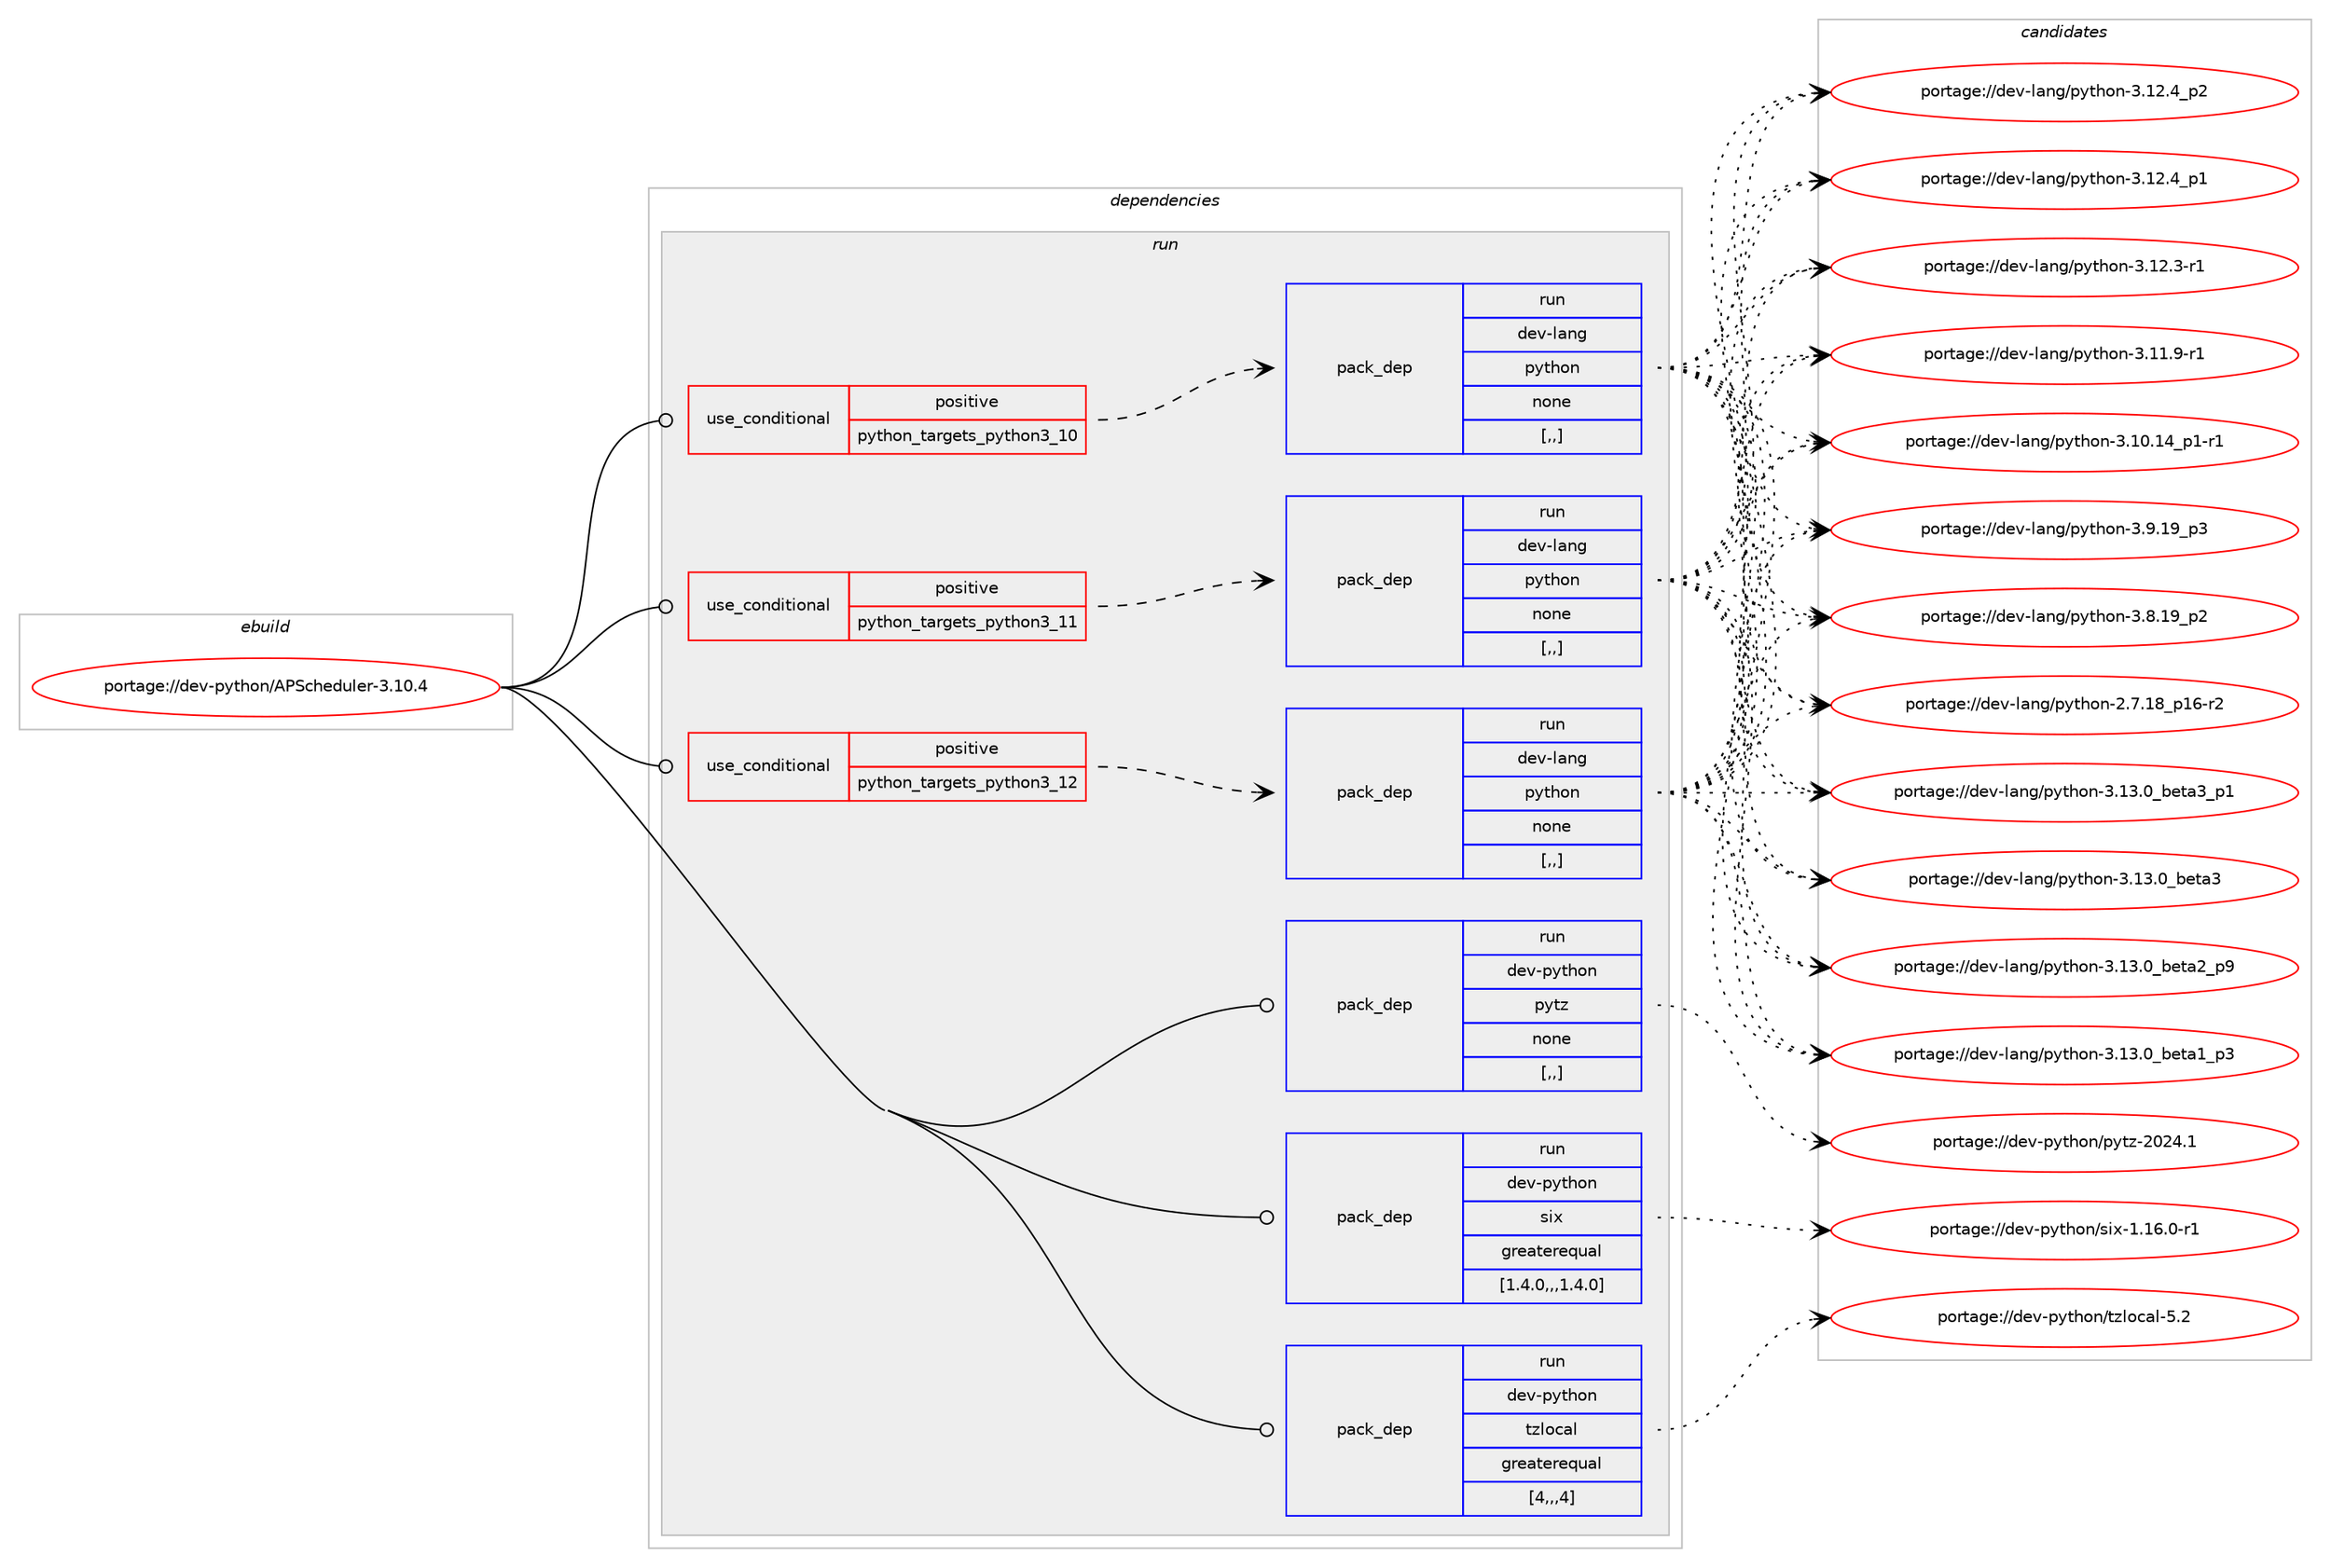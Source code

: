 digraph prolog {

# *************
# Graph options
# *************

newrank=true;
concentrate=true;
compound=true;
graph [rankdir=LR,fontname=Helvetica,fontsize=10,ranksep=1.5];#, ranksep=2.5, nodesep=0.2];
edge  [arrowhead=vee];
node  [fontname=Helvetica,fontsize=10];

# **********
# The ebuild
# **********

subgraph cluster_leftcol {
color=gray;
label=<<i>ebuild</i>>;
id [label="portage://dev-python/APScheduler-3.10.4", color=red, width=4, href="../dev-python/APScheduler-3.10.4.svg"];
}

# ****************
# The dependencies
# ****************

subgraph cluster_midcol {
color=gray;
label=<<i>dependencies</i>>;
subgraph cluster_compile {
fillcolor="#eeeeee";
style=filled;
label=<<i>compile</i>>;
}
subgraph cluster_compileandrun {
fillcolor="#eeeeee";
style=filled;
label=<<i>compile and run</i>>;
}
subgraph cluster_run {
fillcolor="#eeeeee";
style=filled;
label=<<i>run</i>>;
subgraph cond30388 {
dependency140512 [label=<<TABLE BORDER="0" CELLBORDER="1" CELLSPACING="0" CELLPADDING="4"><TR><TD ROWSPAN="3" CELLPADDING="10">use_conditional</TD></TR><TR><TD>positive</TD></TR><TR><TD>python_targets_python3_10</TD></TR></TABLE>>, shape=none, color=red];
subgraph pack108882 {
dependency140513 [label=<<TABLE BORDER="0" CELLBORDER="1" CELLSPACING="0" CELLPADDING="4" WIDTH="220"><TR><TD ROWSPAN="6" CELLPADDING="30">pack_dep</TD></TR><TR><TD WIDTH="110">run</TD></TR><TR><TD>dev-lang</TD></TR><TR><TD>python</TD></TR><TR><TD>none</TD></TR><TR><TD>[,,]</TD></TR></TABLE>>, shape=none, color=blue];
}
dependency140512:e -> dependency140513:w [weight=20,style="dashed",arrowhead="vee"];
}
id:e -> dependency140512:w [weight=20,style="solid",arrowhead="odot"];
subgraph cond30389 {
dependency140514 [label=<<TABLE BORDER="0" CELLBORDER="1" CELLSPACING="0" CELLPADDING="4"><TR><TD ROWSPAN="3" CELLPADDING="10">use_conditional</TD></TR><TR><TD>positive</TD></TR><TR><TD>python_targets_python3_11</TD></TR></TABLE>>, shape=none, color=red];
subgraph pack108883 {
dependency140515 [label=<<TABLE BORDER="0" CELLBORDER="1" CELLSPACING="0" CELLPADDING="4" WIDTH="220"><TR><TD ROWSPAN="6" CELLPADDING="30">pack_dep</TD></TR><TR><TD WIDTH="110">run</TD></TR><TR><TD>dev-lang</TD></TR><TR><TD>python</TD></TR><TR><TD>none</TD></TR><TR><TD>[,,]</TD></TR></TABLE>>, shape=none, color=blue];
}
dependency140514:e -> dependency140515:w [weight=20,style="dashed",arrowhead="vee"];
}
id:e -> dependency140514:w [weight=20,style="solid",arrowhead="odot"];
subgraph cond30390 {
dependency140516 [label=<<TABLE BORDER="0" CELLBORDER="1" CELLSPACING="0" CELLPADDING="4"><TR><TD ROWSPAN="3" CELLPADDING="10">use_conditional</TD></TR><TR><TD>positive</TD></TR><TR><TD>python_targets_python3_12</TD></TR></TABLE>>, shape=none, color=red];
subgraph pack108884 {
dependency140517 [label=<<TABLE BORDER="0" CELLBORDER="1" CELLSPACING="0" CELLPADDING="4" WIDTH="220"><TR><TD ROWSPAN="6" CELLPADDING="30">pack_dep</TD></TR><TR><TD WIDTH="110">run</TD></TR><TR><TD>dev-lang</TD></TR><TR><TD>python</TD></TR><TR><TD>none</TD></TR><TR><TD>[,,]</TD></TR></TABLE>>, shape=none, color=blue];
}
dependency140516:e -> dependency140517:w [weight=20,style="dashed",arrowhead="vee"];
}
id:e -> dependency140516:w [weight=20,style="solid",arrowhead="odot"];
subgraph pack108885 {
dependency140518 [label=<<TABLE BORDER="0" CELLBORDER="1" CELLSPACING="0" CELLPADDING="4" WIDTH="220"><TR><TD ROWSPAN="6" CELLPADDING="30">pack_dep</TD></TR><TR><TD WIDTH="110">run</TD></TR><TR><TD>dev-python</TD></TR><TR><TD>pytz</TD></TR><TR><TD>none</TD></TR><TR><TD>[,,]</TD></TR></TABLE>>, shape=none, color=blue];
}
id:e -> dependency140518:w [weight=20,style="solid",arrowhead="odot"];
subgraph pack108886 {
dependency140519 [label=<<TABLE BORDER="0" CELLBORDER="1" CELLSPACING="0" CELLPADDING="4" WIDTH="220"><TR><TD ROWSPAN="6" CELLPADDING="30">pack_dep</TD></TR><TR><TD WIDTH="110">run</TD></TR><TR><TD>dev-python</TD></TR><TR><TD>six</TD></TR><TR><TD>greaterequal</TD></TR><TR><TD>[1.4.0,,,1.4.0]</TD></TR></TABLE>>, shape=none, color=blue];
}
id:e -> dependency140519:w [weight=20,style="solid",arrowhead="odot"];
subgraph pack108887 {
dependency140520 [label=<<TABLE BORDER="0" CELLBORDER="1" CELLSPACING="0" CELLPADDING="4" WIDTH="220"><TR><TD ROWSPAN="6" CELLPADDING="30">pack_dep</TD></TR><TR><TD WIDTH="110">run</TD></TR><TR><TD>dev-python</TD></TR><TR><TD>tzlocal</TD></TR><TR><TD>greaterequal</TD></TR><TR><TD>[4,,,4]</TD></TR></TABLE>>, shape=none, color=blue];
}
id:e -> dependency140520:w [weight=20,style="solid",arrowhead="odot"];
}
}

# **************
# The candidates
# **************

subgraph cluster_choices {
rank=same;
color=gray;
label=<<i>candidates</i>>;

subgraph choice108882 {
color=black;
nodesep=1;
choice10010111845108971101034711212111610411111045514649514648959810111697519511249 [label="portage://dev-lang/python-3.13.0_beta3_p1", color=red, width=4,href="../dev-lang/python-3.13.0_beta3_p1.svg"];
choice1001011184510897110103471121211161041111104551464951464895981011169751 [label="portage://dev-lang/python-3.13.0_beta3", color=red, width=4,href="../dev-lang/python-3.13.0_beta3.svg"];
choice10010111845108971101034711212111610411111045514649514648959810111697509511257 [label="portage://dev-lang/python-3.13.0_beta2_p9", color=red, width=4,href="../dev-lang/python-3.13.0_beta2_p9.svg"];
choice10010111845108971101034711212111610411111045514649514648959810111697499511251 [label="portage://dev-lang/python-3.13.0_beta1_p3", color=red, width=4,href="../dev-lang/python-3.13.0_beta1_p3.svg"];
choice100101118451089711010347112121116104111110455146495046529511250 [label="portage://dev-lang/python-3.12.4_p2", color=red, width=4,href="../dev-lang/python-3.12.4_p2.svg"];
choice100101118451089711010347112121116104111110455146495046529511249 [label="portage://dev-lang/python-3.12.4_p1", color=red, width=4,href="../dev-lang/python-3.12.4_p1.svg"];
choice100101118451089711010347112121116104111110455146495046514511449 [label="portage://dev-lang/python-3.12.3-r1", color=red, width=4,href="../dev-lang/python-3.12.3-r1.svg"];
choice100101118451089711010347112121116104111110455146494946574511449 [label="portage://dev-lang/python-3.11.9-r1", color=red, width=4,href="../dev-lang/python-3.11.9-r1.svg"];
choice100101118451089711010347112121116104111110455146494846495295112494511449 [label="portage://dev-lang/python-3.10.14_p1-r1", color=red, width=4,href="../dev-lang/python-3.10.14_p1-r1.svg"];
choice100101118451089711010347112121116104111110455146574649579511251 [label="portage://dev-lang/python-3.9.19_p3", color=red, width=4,href="../dev-lang/python-3.9.19_p3.svg"];
choice100101118451089711010347112121116104111110455146564649579511250 [label="portage://dev-lang/python-3.8.19_p2", color=red, width=4,href="../dev-lang/python-3.8.19_p2.svg"];
choice100101118451089711010347112121116104111110455046554649569511249544511450 [label="portage://dev-lang/python-2.7.18_p16-r2", color=red, width=4,href="../dev-lang/python-2.7.18_p16-r2.svg"];
dependency140513:e -> choice10010111845108971101034711212111610411111045514649514648959810111697519511249:w [style=dotted,weight="100"];
dependency140513:e -> choice1001011184510897110103471121211161041111104551464951464895981011169751:w [style=dotted,weight="100"];
dependency140513:e -> choice10010111845108971101034711212111610411111045514649514648959810111697509511257:w [style=dotted,weight="100"];
dependency140513:e -> choice10010111845108971101034711212111610411111045514649514648959810111697499511251:w [style=dotted,weight="100"];
dependency140513:e -> choice100101118451089711010347112121116104111110455146495046529511250:w [style=dotted,weight="100"];
dependency140513:e -> choice100101118451089711010347112121116104111110455146495046529511249:w [style=dotted,weight="100"];
dependency140513:e -> choice100101118451089711010347112121116104111110455146495046514511449:w [style=dotted,weight="100"];
dependency140513:e -> choice100101118451089711010347112121116104111110455146494946574511449:w [style=dotted,weight="100"];
dependency140513:e -> choice100101118451089711010347112121116104111110455146494846495295112494511449:w [style=dotted,weight="100"];
dependency140513:e -> choice100101118451089711010347112121116104111110455146574649579511251:w [style=dotted,weight="100"];
dependency140513:e -> choice100101118451089711010347112121116104111110455146564649579511250:w [style=dotted,weight="100"];
dependency140513:e -> choice100101118451089711010347112121116104111110455046554649569511249544511450:w [style=dotted,weight="100"];
}
subgraph choice108883 {
color=black;
nodesep=1;
choice10010111845108971101034711212111610411111045514649514648959810111697519511249 [label="portage://dev-lang/python-3.13.0_beta3_p1", color=red, width=4,href="../dev-lang/python-3.13.0_beta3_p1.svg"];
choice1001011184510897110103471121211161041111104551464951464895981011169751 [label="portage://dev-lang/python-3.13.0_beta3", color=red, width=4,href="../dev-lang/python-3.13.0_beta3.svg"];
choice10010111845108971101034711212111610411111045514649514648959810111697509511257 [label="portage://dev-lang/python-3.13.0_beta2_p9", color=red, width=4,href="../dev-lang/python-3.13.0_beta2_p9.svg"];
choice10010111845108971101034711212111610411111045514649514648959810111697499511251 [label="portage://dev-lang/python-3.13.0_beta1_p3", color=red, width=4,href="../dev-lang/python-3.13.0_beta1_p3.svg"];
choice100101118451089711010347112121116104111110455146495046529511250 [label="portage://dev-lang/python-3.12.4_p2", color=red, width=4,href="../dev-lang/python-3.12.4_p2.svg"];
choice100101118451089711010347112121116104111110455146495046529511249 [label="portage://dev-lang/python-3.12.4_p1", color=red, width=4,href="../dev-lang/python-3.12.4_p1.svg"];
choice100101118451089711010347112121116104111110455146495046514511449 [label="portage://dev-lang/python-3.12.3-r1", color=red, width=4,href="../dev-lang/python-3.12.3-r1.svg"];
choice100101118451089711010347112121116104111110455146494946574511449 [label="portage://dev-lang/python-3.11.9-r1", color=red, width=4,href="../dev-lang/python-3.11.9-r1.svg"];
choice100101118451089711010347112121116104111110455146494846495295112494511449 [label="portage://dev-lang/python-3.10.14_p1-r1", color=red, width=4,href="../dev-lang/python-3.10.14_p1-r1.svg"];
choice100101118451089711010347112121116104111110455146574649579511251 [label="portage://dev-lang/python-3.9.19_p3", color=red, width=4,href="../dev-lang/python-3.9.19_p3.svg"];
choice100101118451089711010347112121116104111110455146564649579511250 [label="portage://dev-lang/python-3.8.19_p2", color=red, width=4,href="../dev-lang/python-3.8.19_p2.svg"];
choice100101118451089711010347112121116104111110455046554649569511249544511450 [label="portage://dev-lang/python-2.7.18_p16-r2", color=red, width=4,href="../dev-lang/python-2.7.18_p16-r2.svg"];
dependency140515:e -> choice10010111845108971101034711212111610411111045514649514648959810111697519511249:w [style=dotted,weight="100"];
dependency140515:e -> choice1001011184510897110103471121211161041111104551464951464895981011169751:w [style=dotted,weight="100"];
dependency140515:e -> choice10010111845108971101034711212111610411111045514649514648959810111697509511257:w [style=dotted,weight="100"];
dependency140515:e -> choice10010111845108971101034711212111610411111045514649514648959810111697499511251:w [style=dotted,weight="100"];
dependency140515:e -> choice100101118451089711010347112121116104111110455146495046529511250:w [style=dotted,weight="100"];
dependency140515:e -> choice100101118451089711010347112121116104111110455146495046529511249:w [style=dotted,weight="100"];
dependency140515:e -> choice100101118451089711010347112121116104111110455146495046514511449:w [style=dotted,weight="100"];
dependency140515:e -> choice100101118451089711010347112121116104111110455146494946574511449:w [style=dotted,weight="100"];
dependency140515:e -> choice100101118451089711010347112121116104111110455146494846495295112494511449:w [style=dotted,weight="100"];
dependency140515:e -> choice100101118451089711010347112121116104111110455146574649579511251:w [style=dotted,weight="100"];
dependency140515:e -> choice100101118451089711010347112121116104111110455146564649579511250:w [style=dotted,weight="100"];
dependency140515:e -> choice100101118451089711010347112121116104111110455046554649569511249544511450:w [style=dotted,weight="100"];
}
subgraph choice108884 {
color=black;
nodesep=1;
choice10010111845108971101034711212111610411111045514649514648959810111697519511249 [label="portage://dev-lang/python-3.13.0_beta3_p1", color=red, width=4,href="../dev-lang/python-3.13.0_beta3_p1.svg"];
choice1001011184510897110103471121211161041111104551464951464895981011169751 [label="portage://dev-lang/python-3.13.0_beta3", color=red, width=4,href="../dev-lang/python-3.13.0_beta3.svg"];
choice10010111845108971101034711212111610411111045514649514648959810111697509511257 [label="portage://dev-lang/python-3.13.0_beta2_p9", color=red, width=4,href="../dev-lang/python-3.13.0_beta2_p9.svg"];
choice10010111845108971101034711212111610411111045514649514648959810111697499511251 [label="portage://dev-lang/python-3.13.0_beta1_p3", color=red, width=4,href="../dev-lang/python-3.13.0_beta1_p3.svg"];
choice100101118451089711010347112121116104111110455146495046529511250 [label="portage://dev-lang/python-3.12.4_p2", color=red, width=4,href="../dev-lang/python-3.12.4_p2.svg"];
choice100101118451089711010347112121116104111110455146495046529511249 [label="portage://dev-lang/python-3.12.4_p1", color=red, width=4,href="../dev-lang/python-3.12.4_p1.svg"];
choice100101118451089711010347112121116104111110455146495046514511449 [label="portage://dev-lang/python-3.12.3-r1", color=red, width=4,href="../dev-lang/python-3.12.3-r1.svg"];
choice100101118451089711010347112121116104111110455146494946574511449 [label="portage://dev-lang/python-3.11.9-r1", color=red, width=4,href="../dev-lang/python-3.11.9-r1.svg"];
choice100101118451089711010347112121116104111110455146494846495295112494511449 [label="portage://dev-lang/python-3.10.14_p1-r1", color=red, width=4,href="../dev-lang/python-3.10.14_p1-r1.svg"];
choice100101118451089711010347112121116104111110455146574649579511251 [label="portage://dev-lang/python-3.9.19_p3", color=red, width=4,href="../dev-lang/python-3.9.19_p3.svg"];
choice100101118451089711010347112121116104111110455146564649579511250 [label="portage://dev-lang/python-3.8.19_p2", color=red, width=4,href="../dev-lang/python-3.8.19_p2.svg"];
choice100101118451089711010347112121116104111110455046554649569511249544511450 [label="portage://dev-lang/python-2.7.18_p16-r2", color=red, width=4,href="../dev-lang/python-2.7.18_p16-r2.svg"];
dependency140517:e -> choice10010111845108971101034711212111610411111045514649514648959810111697519511249:w [style=dotted,weight="100"];
dependency140517:e -> choice1001011184510897110103471121211161041111104551464951464895981011169751:w [style=dotted,weight="100"];
dependency140517:e -> choice10010111845108971101034711212111610411111045514649514648959810111697509511257:w [style=dotted,weight="100"];
dependency140517:e -> choice10010111845108971101034711212111610411111045514649514648959810111697499511251:w [style=dotted,weight="100"];
dependency140517:e -> choice100101118451089711010347112121116104111110455146495046529511250:w [style=dotted,weight="100"];
dependency140517:e -> choice100101118451089711010347112121116104111110455146495046529511249:w [style=dotted,weight="100"];
dependency140517:e -> choice100101118451089711010347112121116104111110455146495046514511449:w [style=dotted,weight="100"];
dependency140517:e -> choice100101118451089711010347112121116104111110455146494946574511449:w [style=dotted,weight="100"];
dependency140517:e -> choice100101118451089711010347112121116104111110455146494846495295112494511449:w [style=dotted,weight="100"];
dependency140517:e -> choice100101118451089711010347112121116104111110455146574649579511251:w [style=dotted,weight="100"];
dependency140517:e -> choice100101118451089711010347112121116104111110455146564649579511250:w [style=dotted,weight="100"];
dependency140517:e -> choice100101118451089711010347112121116104111110455046554649569511249544511450:w [style=dotted,weight="100"];
}
subgraph choice108885 {
color=black;
nodesep=1;
choice100101118451121211161041111104711212111612245504850524649 [label="portage://dev-python/pytz-2024.1", color=red, width=4,href="../dev-python/pytz-2024.1.svg"];
dependency140518:e -> choice100101118451121211161041111104711212111612245504850524649:w [style=dotted,weight="100"];
}
subgraph choice108886 {
color=black;
nodesep=1;
choice1001011184511212111610411111047115105120454946495446484511449 [label="portage://dev-python/six-1.16.0-r1", color=red, width=4,href="../dev-python/six-1.16.0-r1.svg"];
dependency140519:e -> choice1001011184511212111610411111047115105120454946495446484511449:w [style=dotted,weight="100"];
}
subgraph choice108887 {
color=black;
nodesep=1;
choice1001011184511212111610411111047116122108111999710845534650 [label="portage://dev-python/tzlocal-5.2", color=red, width=4,href="../dev-python/tzlocal-5.2.svg"];
dependency140520:e -> choice1001011184511212111610411111047116122108111999710845534650:w [style=dotted,weight="100"];
}
}

}
